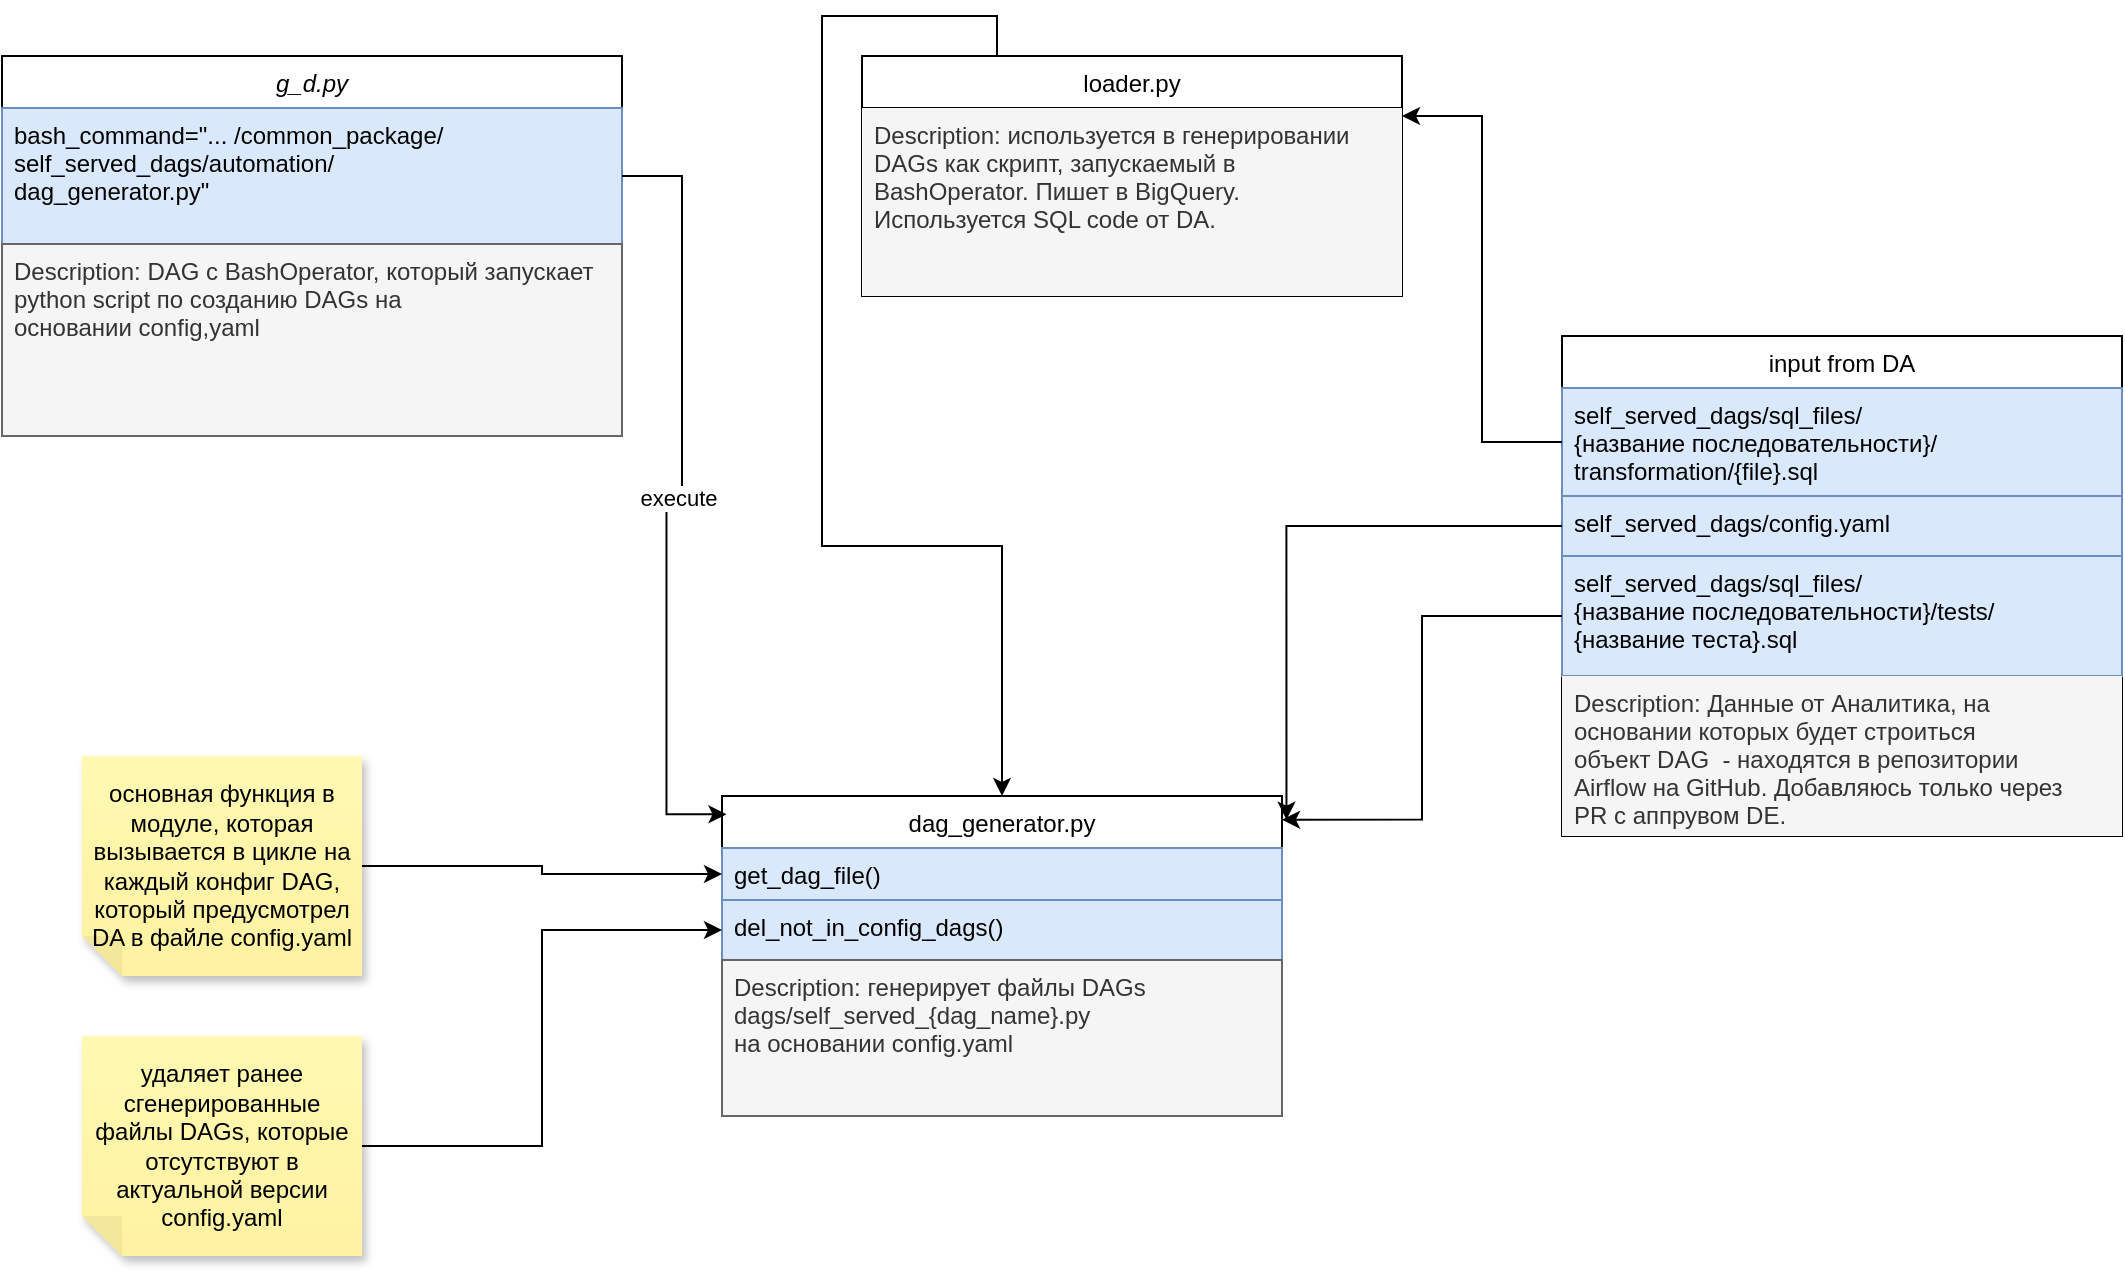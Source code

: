 <mxfile version="21.5.1" type="github">
  <diagram id="C5RBs43oDa-KdzZeNtuy" name="Page-1">
    <mxGraphModel dx="1789" dy="1213" grid="1" gridSize="10" guides="1" tooltips="1" connect="1" arrows="1" fold="1" page="1" pageScale="1" pageWidth="1169" pageHeight="827" math="0" shadow="0">
      <root>
        <mxCell id="WIyWlLk6GJQsqaUBKTNV-0" />
        <mxCell id="WIyWlLk6GJQsqaUBKTNV-1" parent="WIyWlLk6GJQsqaUBKTNV-0" />
        <mxCell id="zkfFHV4jXpPFQw0GAbJ--0" value="g_d.py" style="swimlane;fontStyle=2;align=center;verticalAlign=top;childLayout=stackLayout;horizontal=1;startSize=26;horizontalStack=0;resizeParent=1;resizeLast=0;collapsible=1;marginBottom=0;rounded=0;shadow=0;strokeWidth=1;" parent="WIyWlLk6GJQsqaUBKTNV-1" vertex="1">
          <mxGeometry x="40" y="160" width="310" height="190" as="geometry">
            <mxRectangle x="230" y="140" width="160" height="26" as="alternateBounds" />
          </mxGeometry>
        </mxCell>
        <mxCell id="hmMBkn16lNXGKNmiFiRz-5" value="bash_command=&quot;... /common_package/&#xa;self_served_dags/automation/&#xa;dag_generator.py&quot;" style="text;align=left;verticalAlign=top;spacingLeft=4;spacingRight=4;overflow=hidden;rotatable=0;points=[[0,0.5],[1,0.5]];portConstraint=eastwest;strokeColor=#6c8ebf;fillColor=#dae8fc;" vertex="1" parent="zkfFHV4jXpPFQw0GAbJ--0">
          <mxGeometry y="26" width="310" height="68" as="geometry" />
        </mxCell>
        <mxCell id="zkfFHV4jXpPFQw0GAbJ--5" value="Description: DAG с BashOperator, который запускает&#xa;python script по созданию DAGs на &#xa;основании config,yaml" style="text;align=left;verticalAlign=top;spacingLeft=4;spacingRight=4;overflow=hidden;rotatable=0;points=[[0,0.5],[1,0.5]];portConstraint=eastwest;strokeColor=#666666;fillColor=#f5f5f5;fontColor=#333333;" parent="zkfFHV4jXpPFQw0GAbJ--0" vertex="1">
          <mxGeometry y="94" width="310" height="96" as="geometry" />
        </mxCell>
        <mxCell id="zkfFHV4jXpPFQw0GAbJ--6" value="input from DA" style="swimlane;fontStyle=0;align=center;verticalAlign=top;childLayout=stackLayout;horizontal=1;startSize=26;horizontalStack=0;resizeParent=1;resizeLast=0;collapsible=1;marginBottom=0;rounded=0;shadow=0;strokeWidth=1;" parent="WIyWlLk6GJQsqaUBKTNV-1" vertex="1">
          <mxGeometry x="820" y="300" width="280" height="250" as="geometry">
            <mxRectangle x="130" y="380" width="160" height="26" as="alternateBounds" />
          </mxGeometry>
        </mxCell>
        <mxCell id="zkfFHV4jXpPFQw0GAbJ--7" value="self_served_dags/sql_files/&#xa;{название последовательности}/&#xa;transformation/{file}.sql" style="text;align=left;verticalAlign=top;spacingLeft=4;spacingRight=4;overflow=hidden;rotatable=0;points=[[0,0.5],[1,0.5]];portConstraint=eastwest;strokeColor=#6c8ebf;fillColor=#dae8fc;" parent="zkfFHV4jXpPFQw0GAbJ--6" vertex="1">
          <mxGeometry y="26" width="280" height="54" as="geometry" />
        </mxCell>
        <mxCell id="zkfFHV4jXpPFQw0GAbJ--8" value="self_served_dags/config.yaml" style="text;align=left;verticalAlign=top;spacingLeft=4;spacingRight=4;overflow=hidden;rotatable=0;points=[[0,0.5],[1,0.5]];portConstraint=eastwest;rounded=0;shadow=0;html=0;fillColor=#dae8fc;strokeColor=#6c8ebf;" parent="zkfFHV4jXpPFQw0GAbJ--6" vertex="1">
          <mxGeometry y="80" width="280" height="30" as="geometry" />
        </mxCell>
        <mxCell id="hmMBkn16lNXGKNmiFiRz-0" value="self_served_dags/sql_files/&#xa;{название последовательности}/tests/&#xa;{название теста}.sql" style="text;align=left;verticalAlign=top;spacingLeft=4;spacingRight=4;overflow=hidden;rotatable=0;points=[[0,0.5],[1,0.5]];portConstraint=eastwest;rounded=0;shadow=0;html=0;fillColor=#dae8fc;strokeColor=#6c8ebf;" vertex="1" parent="zkfFHV4jXpPFQw0GAbJ--6">
          <mxGeometry y="110" width="280" height="60" as="geometry" />
        </mxCell>
        <mxCell id="zkfFHV4jXpPFQw0GAbJ--10" value="Description: Данные от Аналитика, на &#xa;основании которых будет строиться &#xa;объект DAG  - находятся в репозитории &#xa;Airflow на GitHub. Добавляюсь только через &#xa;PR с аппрувом DE." style="text;align=left;verticalAlign=top;spacingLeft=4;spacingRight=4;overflow=hidden;rotatable=0;points=[[0,0.5],[1,0.5]];portConstraint=eastwest;fontStyle=0;fillColor=#f5f5f5;fontColor=#333333;strokeColor=none;" parent="zkfFHV4jXpPFQw0GAbJ--6" vertex="1">
          <mxGeometry y="170" width="280" height="80" as="geometry" />
        </mxCell>
        <mxCell id="hmMBkn16lNXGKNmiFiRz-32" style="edgeStyle=orthogonalEdgeStyle;rounded=0;orthogonalLoop=1;jettySize=auto;html=1;exitX=0.25;exitY=0;exitDx=0;exitDy=0;entryX=0.5;entryY=0;entryDx=0;entryDy=0;" edge="1" parent="WIyWlLk6GJQsqaUBKTNV-1" source="zkfFHV4jXpPFQw0GAbJ--13" target="zkfFHV4jXpPFQw0GAbJ--17">
          <mxGeometry relative="1" as="geometry" />
        </mxCell>
        <mxCell id="zkfFHV4jXpPFQw0GAbJ--13" value="loader.py" style="swimlane;fontStyle=0;align=center;verticalAlign=top;childLayout=stackLayout;horizontal=1;startSize=26;horizontalStack=0;resizeParent=1;resizeLast=0;collapsible=1;marginBottom=0;rounded=0;shadow=0;strokeWidth=1;" parent="WIyWlLk6GJQsqaUBKTNV-1" vertex="1">
          <mxGeometry x="470" y="160" width="270" height="120" as="geometry">
            <mxRectangle x="340" y="380" width="170" height="26" as="alternateBounds" />
          </mxGeometry>
        </mxCell>
        <mxCell id="hmMBkn16lNXGKNmiFiRz-14" value="Description: используется в генерировании&#xa;DAGs как скрипт, запускаемый в &#xa;BashOperator. Пишет в BigQuery. &#xa;Используется SQL code от DA." style="text;align=left;verticalAlign=top;spacingLeft=4;spacingRight=4;overflow=hidden;rotatable=0;points=[[0,0.5],[1,0.5]];portConstraint=eastwest;fontStyle=0;fillColor=#f5f5f5;fontColor=#333333;strokeColor=none;" vertex="1" parent="zkfFHV4jXpPFQw0GAbJ--13">
          <mxGeometry y="26" width="270" height="94" as="geometry" />
        </mxCell>
        <mxCell id="zkfFHV4jXpPFQw0GAbJ--17" value="dag_generator.py" style="swimlane;fontStyle=0;align=center;verticalAlign=top;childLayout=stackLayout;horizontal=1;startSize=26;horizontalStack=0;resizeParent=1;resizeLast=0;collapsible=1;marginBottom=0;rounded=0;shadow=0;strokeWidth=1;" parent="WIyWlLk6GJQsqaUBKTNV-1" vertex="1">
          <mxGeometry x="400" y="530" width="280" height="160" as="geometry">
            <mxRectangle x="360" y="430" width="160" height="26" as="alternateBounds" />
          </mxGeometry>
        </mxCell>
        <mxCell id="zkfFHV4jXpPFQw0GAbJ--18" value="get_dag_file()" style="text;align=left;verticalAlign=top;spacingLeft=4;spacingRight=4;overflow=hidden;rotatable=0;points=[[0,0.5],[1,0.5]];portConstraint=eastwest;fillColor=#dae8fc;strokeColor=#6c8ebf;" parent="zkfFHV4jXpPFQw0GAbJ--17" vertex="1">
          <mxGeometry y="26" width="280" height="26" as="geometry" />
        </mxCell>
        <mxCell id="zkfFHV4jXpPFQw0GAbJ--22" value="del_not_in_config_dags()" style="text;align=left;verticalAlign=top;spacingLeft=4;spacingRight=4;overflow=hidden;rotatable=0;points=[[0,0.5],[1,0.5]];portConstraint=eastwest;rounded=0;shadow=0;html=0;flipV=0;flipH=1;glass=0;fillColor=#dae8fc;strokeColor=#6c8ebf;" parent="zkfFHV4jXpPFQw0GAbJ--17" vertex="1">
          <mxGeometry y="52" width="280" height="30" as="geometry" />
        </mxCell>
        <mxCell id="zkfFHV4jXpPFQw0GAbJ--24" value="Description: генерирует файлы DAGs  &#xa;dags/self_served_{dag_name}.py&#xa;на основании config.yaml" style="text;align=left;verticalAlign=top;spacingLeft=4;spacingRight=4;overflow=hidden;rotatable=0;points=[[0,0.5],[1,0.5]];portConstraint=eastwest;fillColor=#f5f5f5;fontColor=#333333;strokeColor=#666666;" parent="zkfFHV4jXpPFQw0GAbJ--17" vertex="1">
          <mxGeometry y="82" width="280" height="78" as="geometry" />
        </mxCell>
        <mxCell id="hmMBkn16lNXGKNmiFiRz-8" value="" style="endArrow=classic;html=1;rounded=0;entryX=0.008;entryY=0.057;entryDx=0;entryDy=0;entryPerimeter=0;exitX=1;exitY=0.5;exitDx=0;exitDy=0;edgeStyle=entityRelationEdgeStyle;" edge="1" parent="WIyWlLk6GJQsqaUBKTNV-1" source="hmMBkn16lNXGKNmiFiRz-5" target="zkfFHV4jXpPFQw0GAbJ--17">
          <mxGeometry width="50" height="50" relative="1" as="geometry">
            <mxPoint x="190" y="340" as="sourcePoint" />
            <mxPoint x="240" y="290" as="targetPoint" />
            <Array as="points">
              <mxPoint x="380" y="380" />
              <mxPoint x="390" y="270" />
              <mxPoint x="390" y="270" />
            </Array>
          </mxGeometry>
        </mxCell>
        <mxCell id="hmMBkn16lNXGKNmiFiRz-31" value="execute" style="edgeLabel;html=1;align=center;verticalAlign=middle;resizable=0;points=[];" vertex="1" connectable="0" parent="hmMBkn16lNXGKNmiFiRz-8">
          <mxGeometry x="0.019" y="1" relative="1" as="geometry">
            <mxPoint x="5" as="offset" />
          </mxGeometry>
        </mxCell>
        <mxCell id="hmMBkn16lNXGKNmiFiRz-11" style="edgeStyle=orthogonalEdgeStyle;rounded=0;orthogonalLoop=1;jettySize=auto;html=1;exitX=0;exitY=0.5;exitDx=0;exitDy=0;entryX=1;entryY=0.25;entryDx=0;entryDy=0;" edge="1" parent="WIyWlLk6GJQsqaUBKTNV-1" source="zkfFHV4jXpPFQw0GAbJ--7" target="zkfFHV4jXpPFQw0GAbJ--13">
          <mxGeometry relative="1" as="geometry" />
        </mxCell>
        <mxCell id="hmMBkn16lNXGKNmiFiRz-12" style="edgeStyle=orthogonalEdgeStyle;rounded=0;orthogonalLoop=1;jettySize=auto;html=1;exitX=0;exitY=0.5;exitDx=0;exitDy=0;entryX=1.008;entryY=0.074;entryDx=0;entryDy=0;entryPerimeter=0;" edge="1" parent="WIyWlLk6GJQsqaUBKTNV-1" source="zkfFHV4jXpPFQw0GAbJ--8" target="zkfFHV4jXpPFQw0GAbJ--17">
          <mxGeometry relative="1" as="geometry" />
        </mxCell>
        <mxCell id="hmMBkn16lNXGKNmiFiRz-13" style="edgeStyle=orthogonalEdgeStyle;rounded=0;orthogonalLoop=1;jettySize=auto;html=1;exitX=0;exitY=0.5;exitDx=0;exitDy=0;entryX=1;entryY=0.074;entryDx=0;entryDy=0;entryPerimeter=0;" edge="1" parent="WIyWlLk6GJQsqaUBKTNV-1" source="hmMBkn16lNXGKNmiFiRz-0" target="zkfFHV4jXpPFQw0GAbJ--17">
          <mxGeometry relative="1" as="geometry" />
        </mxCell>
        <mxCell id="hmMBkn16lNXGKNmiFiRz-28" style="edgeStyle=orthogonalEdgeStyle;rounded=0;orthogonalLoop=1;jettySize=auto;html=1;exitX=0;exitY=0.5;exitDx=0;exitDy=0;exitPerimeter=0;entryX=0;entryY=0.5;entryDx=0;entryDy=0;" edge="1" parent="WIyWlLk6GJQsqaUBKTNV-1" source="hmMBkn16lNXGKNmiFiRz-27" target="zkfFHV4jXpPFQw0GAbJ--22">
          <mxGeometry relative="1" as="geometry" />
        </mxCell>
        <mxCell id="hmMBkn16lNXGKNmiFiRz-27" value="удаляет ранее сгенерированные файлы DAGs, которые отсутствуют в актуальной версии config.yaml" style="shape=note;whiteSpace=wrap;html=1;backgroundOutline=1;fontColor=#000000;darkOpacity=0.05;fillColor=#FFF9B2;strokeColor=none;fillStyle=solid;direction=west;gradientDirection=north;gradientColor=#FFF2A1;shadow=1;size=20;pointerEvents=1;" vertex="1" parent="WIyWlLk6GJQsqaUBKTNV-1">
          <mxGeometry x="80" y="650" width="140" height="110" as="geometry" />
        </mxCell>
        <mxCell id="hmMBkn16lNXGKNmiFiRz-30" style="edgeStyle=orthogonalEdgeStyle;rounded=0;orthogonalLoop=1;jettySize=auto;html=1;entryX=0;entryY=0.5;entryDx=0;entryDy=0;" edge="1" parent="WIyWlLk6GJQsqaUBKTNV-1" source="hmMBkn16lNXGKNmiFiRz-29" target="zkfFHV4jXpPFQw0GAbJ--18">
          <mxGeometry relative="1" as="geometry" />
        </mxCell>
        <mxCell id="hmMBkn16lNXGKNmiFiRz-29" value="основная функция в модуле, которая вызывается в цикле на каждый конфиг DAG, который предусмотрел DA в файле config.yaml" style="shape=note;whiteSpace=wrap;html=1;backgroundOutline=1;fontColor=#000000;darkOpacity=0.05;fillColor=#FFF9B2;strokeColor=none;fillStyle=solid;direction=west;gradientDirection=north;gradientColor=#FFF2A1;shadow=1;size=20;pointerEvents=1;" vertex="1" parent="WIyWlLk6GJQsqaUBKTNV-1">
          <mxGeometry x="80" y="510" width="140" height="110" as="geometry" />
        </mxCell>
      </root>
    </mxGraphModel>
  </diagram>
</mxfile>
